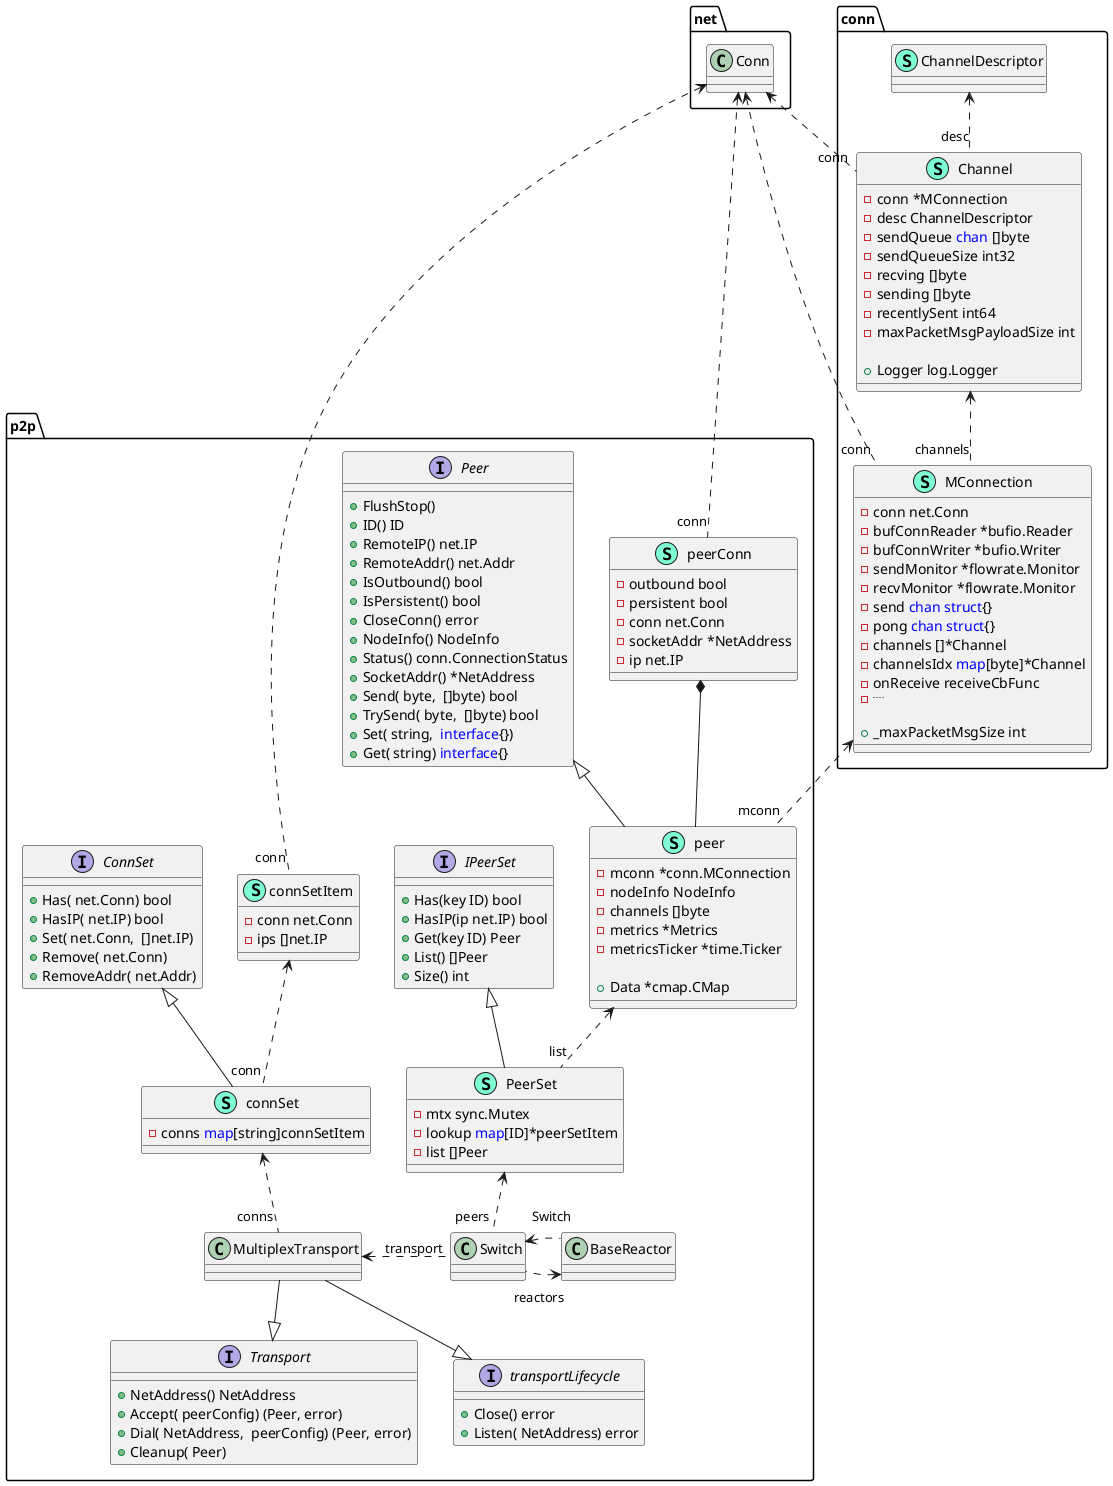 @startuml

namespace p2p{
    interface Peer  {
        + FlushStop() 
        + ID() ID
        + RemoteIP() net.IP
        + RemoteAddr() net.Addr
        + IsOutbound() bool
        + IsPersistent() bool
        + CloseConn() error
        + NodeInfo() NodeInfo
        + Status() conn.ConnectionStatus
        + SocketAddr() *NetAddress
        + Send( byte,  []byte) bool
        + TrySend( byte,  []byte) bool
        + Set( string,  <font color=blue>interface</font>{}) 
        + Get( string) <font color=blue>interface</font>{}

    }
    interface IPeerSet  {
        + Has(key ID) bool
        + HasIP(ip net.IP) bool
        + Get(key ID) Peer
        + List() []Peer
        + Size() int

    }

    class PeerSet << (S,Aquamarine) >> {
        - mtx sync.Mutex
        - lookup <font color=blue>map</font>[ID]*peerSetItem
        - list []Peer

    }

    interface Transport  {
        + NetAddress() NetAddress
        + Accept( peerConfig) (Peer, error)
        + Dial( NetAddress,  peerConfig) (Peer, error)
        + Cleanup( Peer)

    }
    class peer << (S,Aquamarine) >> {
        - mconn *conn.MConnection
        - nodeInfo NodeInfo
        - channels []byte
        - metrics *Metrics
        - metricsTicker *time.Ticker

        + Data *cmap.CMap

    }
    class peerConn << (S,Aquamarine) >> {
        - outbound bool
        - persistent bool
        - conn net.Conn
        - socketAddr *NetAddress
        - ip net.IP

    }
    interface transportLifecycle  {
        + Close() error
        + Listen( NetAddress) error

    }
    interface ConnSet  {
        + Has( net.Conn) bool
        + HasIP( net.IP) bool
        + Set( net.Conn,  []net.IP) 
        + Remove( net.Conn) 
        + RemoveAddr( net.Addr) 

    }
    class connSet << (S,Aquamarine) >> {
        - conns <font color=blue>map</font>[string]connSetItem
    }
    class connSetItem << (S,Aquamarine) >> {
        - conn net.Conn
        - ips []net.IP

    }

}

namespace conn {
    class Channel << (S,Aquamarine) >> {
        - conn *MConnection
        - desc ChannelDescriptor
        - sendQueue <font color=blue>chan</font> []byte
        - sendQueueSize int32
        - recving []byte
        - sending []byte
        - recentlySent int64
        - maxPacketMsgPayloadSize int

        + Logger log.Logger

    }
    class ChannelDescriptor << (S,Aquamarine) >> {

    }
    class MConnection << (S,Aquamarine) >> {
        - conn net.Conn
        - bufConnReader *bufio.Reader
        - bufConnWriter *bufio.Writer
        - sendMonitor *flowrate.Monitor
        - recvMonitor *flowrate.Monitor
        - send <font color=blue>chan</font> <font color=blue>struct</font>{}
        - pong <font color=blue>chan</font> <font color=blue>struct</font>{}
        - channels []*Channel
        - channelsIdx <font color=blue>map</font>[byte]*Channel
        - onReceive receiveCbFunc
        - ....

        + _maxPacketMsgSize int

    }
}
"conn.MConnection" <.down. "mconn" "p2p.peer"
"conn.Channel" <.down. "channels" "conn.MConnection"
"conn.ChannelDescriptor" <.down. "desc" "conn.Channel"

"net.Conn" <.. "conn"  "conn.MConnection"
"net.Conn" <.. "conn" "conn.Channel"
"net.Conn" <. "conn" "p2p.connSetItem"
"net.Conn" <. "conn" "p2p.peerConn"

"p2p.connSetItem" <.. "conn" "p2p.connSet"
"p2p.connSet" <.. "conns" "p2p.MultiplexTransport"
"p2p.ConnSet" <|-- "p2p.connSet"


"p2p.peerConn" *-- "p2p.peer"

"p2p.Transport" <|-up- "p2p.MultiplexTransport"
"p2p.transportLifecycle" <|-up- "p2p.MultiplexTransport"
"p2p.IPeerSet" <|-- "p2p.PeerSet"

"p2p.Peer" <|-- "p2p.peer"

"p2p.BaseReactor" <. "reactors" "p2p.Switch"
"p2p.PeerSet" <.. "peers" "p2p.Switch"
"p2p.MultiplexTransport" <. "transport" "p2p.Switch"

"p2p.Switch" <. "Switch" "p2p.BaseReactor"

"p2p.peer" <.. "list" "p2p.PeerSet"

@enduml